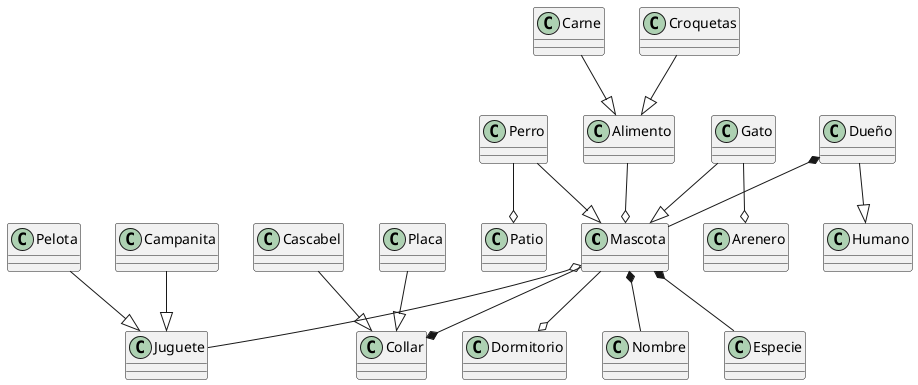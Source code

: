 @startuml mascota

class Mascota 
class Alimento
class Juguete
class Pelota 
class Carne 
class Perro 
class Gato 
class Collar
class Cascabel
class Placa
class Croquetas
class Dueño
class Campanita
class Arenero
class Patio
class Humano
class Dormitorio
class Nombre
class Especie

Dueño *-- Mascota

Mascota *-- Nombre
Mascota *-- Especie

Dueño --|> Humano

Alimento --o Mascota 
Mascota o-- Juguete

Mascota --o Dormitorio

Gato --|> Mascota
Perro --|> Mascota

Perro --o Patio
Gato --o Arenero

Mascota --* Collar

Placa --|> Collar
Cascabel --|> Collar

Carne --|> Alimento 
Croquetas --|> Alimento

Pelota --|> Juguete 
Campanita --|> Juguete





@enduml